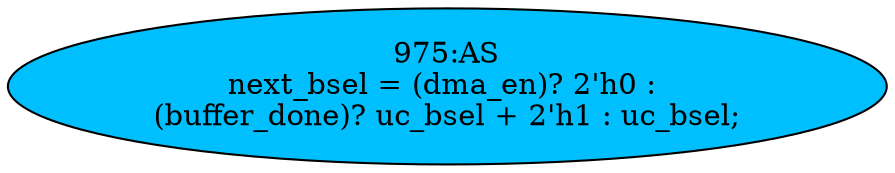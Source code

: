 strict digraph "" {
	node [label="\N"];
	"975:AS"	 [ast="<pyverilog.vparser.ast.Assign object at 0x7fae5e1caa90>",
		def_var="['next_bsel']",
		fillcolor=deepskyblue,
		label="975:AS
next_bsel = (dma_en)? 2'h0 : 
(buffer_done)? uc_bsel + 2'h1 : uc_bsel;",
		statements="[]",
		style=filled,
		typ=Assign,
		use_var="['dma_en', 'buffer_done', 'uc_bsel', 'uc_bsel']"];
}
